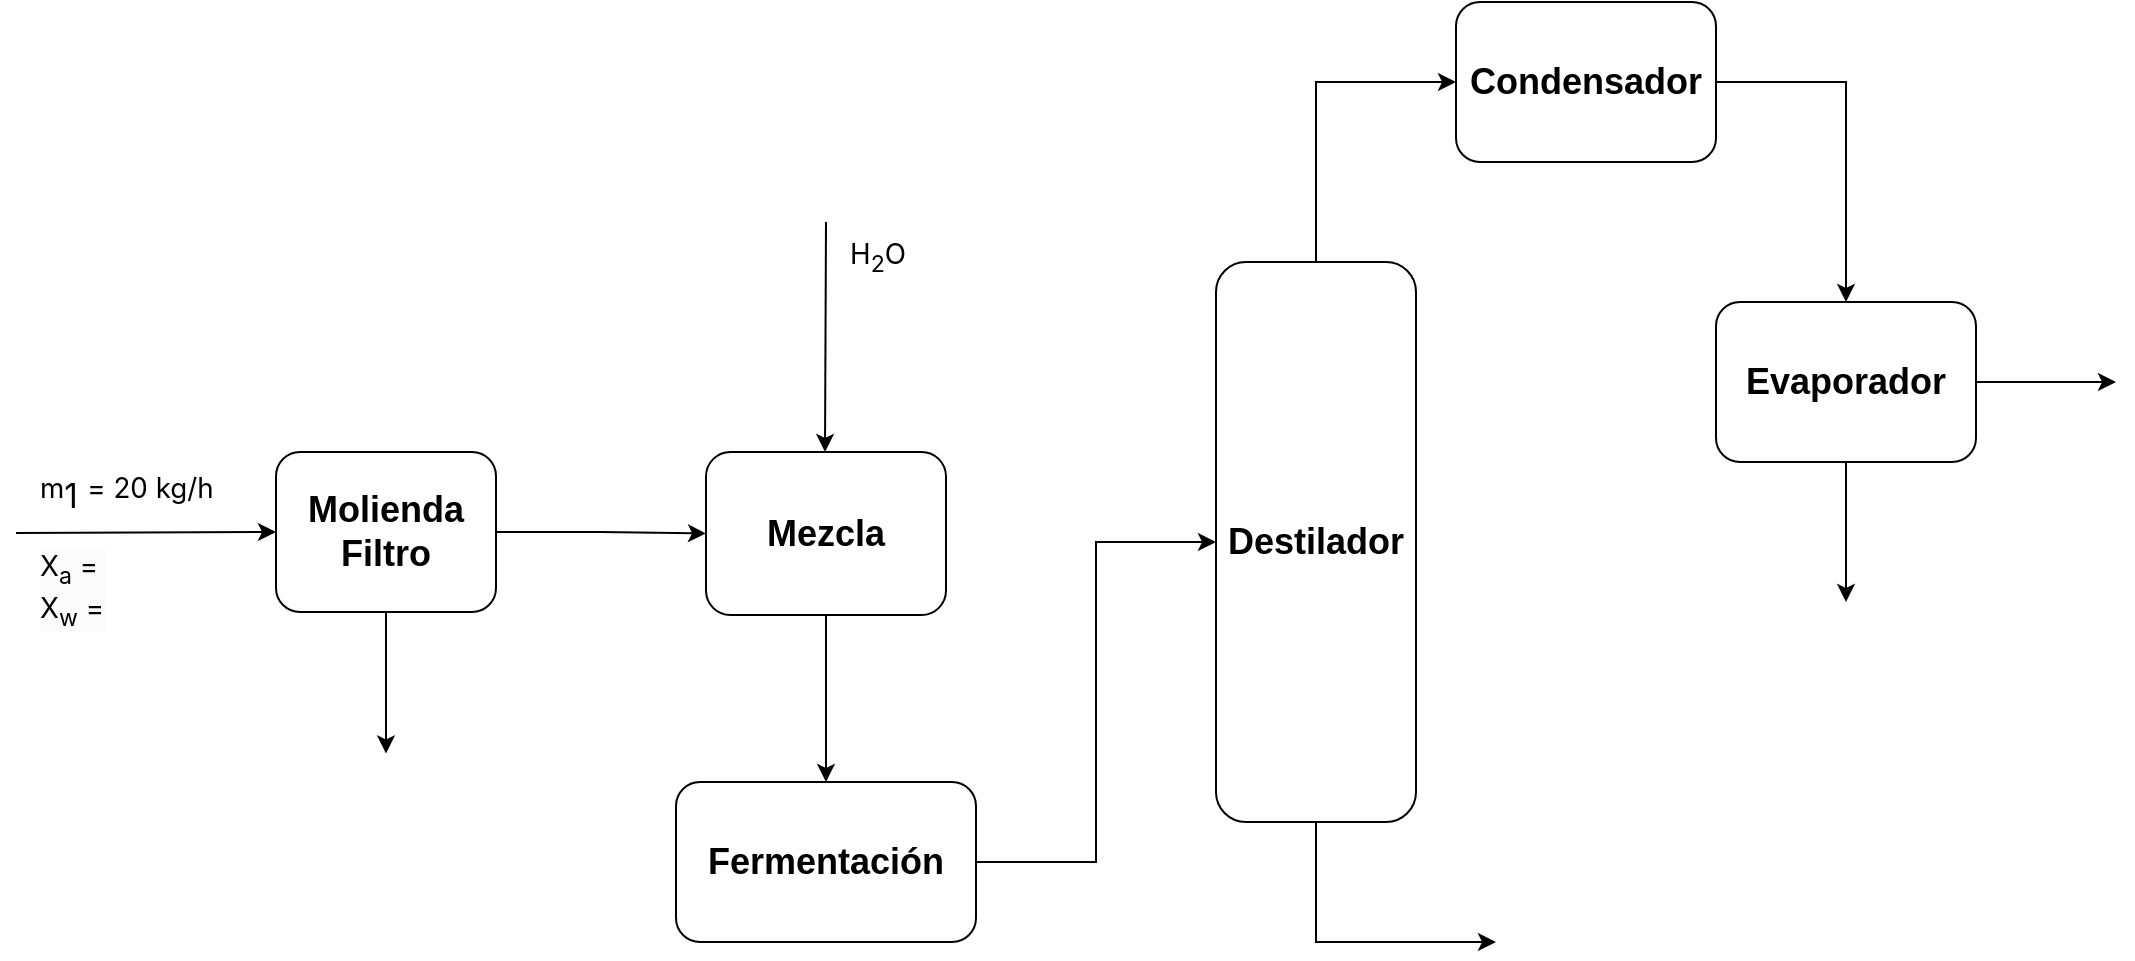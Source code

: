 <mxfile version="22.1.2" type="github">
  <diagram id="C5RBs43oDa-KdzZeNtuy" name="Page-1">
    <mxGraphModel dx="2204" dy="619" grid="1" gridSize="10" guides="1" tooltips="1" connect="1" arrows="1" fold="1" page="1" pageScale="1" pageWidth="1169" pageHeight="827" background="none" math="0" shadow="0">
      <root>
        <mxCell id="WIyWlLk6GJQsqaUBKTNV-0" />
        <mxCell id="WIyWlLk6GJQsqaUBKTNV-1" parent="WIyWlLk6GJQsqaUBKTNV-0" />
        <mxCell id="ZBG1v9317UTrwhxWU_h0-1" value="" style="edgeStyle=orthogonalEdgeStyle;rounded=0;orthogonalLoop=1;jettySize=auto;html=1;" parent="WIyWlLk6GJQsqaUBKTNV-1" source="xLHj4A0R8umowQJ4PUIH-1" target="ZBG1v9317UTrwhxWU_h0-0" edge="1">
          <mxGeometry relative="1" as="geometry" />
        </mxCell>
        <mxCell id="kc2aSsI8_Fk6eoUfhXqJ-1" value="&lt;h2&gt;Molienda Filtro&lt;/h2&gt;" style="rounded=1;whiteSpace=wrap;html=1;" parent="WIyWlLk6GJQsqaUBKTNV-1" vertex="1">
          <mxGeometry x="-450" y="785" width="110" height="80" as="geometry" />
        </mxCell>
        <mxCell id="kc2aSsI8_Fk6eoUfhXqJ-5" value="" style="endArrow=classic;html=1;rounded=1;entryX=0;entryY=0.5;entryDx=0;entryDy=0;" parent="WIyWlLk6GJQsqaUBKTNV-1" target="kc2aSsI8_Fk6eoUfhXqJ-1" edge="1">
          <mxGeometry width="50" height="50" relative="1" as="geometry">
            <mxPoint x="-580" y="825.5" as="sourcePoint" />
            <mxPoint x="-430" y="815" as="targetPoint" />
          </mxGeometry>
        </mxCell>
        <mxCell id="kc2aSsI8_Fk6eoUfhXqJ-6" value="&lt;div style=&quot;&quot;&gt;&lt;font data-font-src=&quot;https://fonts.googleapis.com/css?family=Inter&quot; face=&quot;Inter&quot;&gt;&lt;span style=&quot;font-size: 13.889px; background-color: initial;&quot;&gt;m&lt;/span&gt;&lt;sub style=&quot;background-color: initial;&quot;&gt;1&amp;nbsp;&lt;/sub&gt;&lt;span style=&quot;font-size: 13.889px; background-color: initial;&quot;&gt;= 20 kg/h&lt;/span&gt;&lt;/font&gt;&lt;/div&gt;" style="text;html=1;strokeColor=none;fillColor=none;align=left;verticalAlign=middle;whiteSpace=wrap;rounded=1;fontSize=20;fontFamily=Architects Daughter;" parent="WIyWlLk6GJQsqaUBKTNV-1" vertex="1">
          <mxGeometry x="-570" y="777" width="120" height="50" as="geometry" />
        </mxCell>
        <mxCell id="kc2aSsI8_Fk6eoUfhXqJ-7" value="" style="endArrow=classic;html=1;rounded=1;" parent="WIyWlLk6GJQsqaUBKTNV-1" edge="1">
          <mxGeometry width="50" height="50" relative="1" as="geometry">
            <mxPoint x="-175" y="670" as="sourcePoint" />
            <mxPoint x="-175.5" y="785" as="targetPoint" />
          </mxGeometry>
        </mxCell>
        <mxCell id="xLHj4A0R8umowQJ4PUIH-7" value="" style="edgeStyle=orthogonalEdgeStyle;rounded=0;orthogonalLoop=1;jettySize=auto;html=1;" edge="1" parent="WIyWlLk6GJQsqaUBKTNV-1" source="ZBG1v9317UTrwhxWU_h0-0" target="xLHj4A0R8umowQJ4PUIH-6">
          <mxGeometry relative="1" as="geometry" />
        </mxCell>
        <mxCell id="ZBG1v9317UTrwhxWU_h0-0" value="&lt;h2&gt;Fermentación&lt;/h2&gt;" style="whiteSpace=wrap;html=1;rounded=1;" parent="WIyWlLk6GJQsqaUBKTNV-1" vertex="1">
          <mxGeometry x="-250" y="950" width="150" height="80" as="geometry" />
        </mxCell>
        <mxCell id="DX2kd6wK3ul-yoWQucl5-0" value="&lt;div style=&quot;&quot;&gt;&lt;font face=&quot;Inter&quot;&gt;&lt;span style=&quot;font-size: 13.889px;&quot;&gt;H&lt;sub&gt;2&lt;/sub&gt;O&lt;/span&gt;&lt;/font&gt;&lt;/div&gt;" style="text;html=1;strokeColor=none;fillColor=none;align=left;verticalAlign=middle;whiteSpace=wrap;rounded=1;fontSize=20;fontFamily=Architects Daughter;" parent="WIyWlLk6GJQsqaUBKTNV-1" vertex="1">
          <mxGeometry x="-165" y="660" width="120" height="50" as="geometry" />
        </mxCell>
        <mxCell id="lFWNT0tJYZjPT6zYefMW-1" value="&lt;div style=&quot;border-color: var(--border-color); color: rgb(0, 0, 0); font-family: &amp;quot;Architects Daughter&amp;quot;; font-size: 13.889px; font-style: normal; font-variant-ligatures: normal; font-variant-caps: normal; font-weight: 400; letter-spacing: normal; orphans: 2; text-indent: 0px; text-transform: none; widows: 2; word-spacing: 0px; -webkit-text-stroke-width: 0px; background-color: rgb(251, 251, 251); text-decoration-thickness: initial; text-decoration-style: initial; text-decoration-color: initial; text-align: left;&quot;&gt;&lt;font face=&quot;Inter&quot; data-font-src=&quot;https://fonts.googleapis.com/css?family=Inter&quot; style=&quot;border-color: var(--border-color);&quot;&gt;&lt;span style=&quot;border-color: var(--border-color); font-size: 13.889px; background-color: initial;&quot;&gt;X&lt;/span&gt;&lt;sub style=&quot;border-color: var(--border-color); background-color: initial;&quot;&gt;a&lt;/sub&gt;&lt;span style=&quot;border-color: var(--border-color); font-size: 13.889px; background-color: initial;&quot;&gt;&lt;span&gt;&amp;nbsp;&lt;/span&gt;=&amp;nbsp;&lt;/span&gt;&lt;/font&gt;&lt;/div&gt;&lt;div style=&quot;border-color: var(--border-color); color: rgb(0, 0, 0); font-family: &amp;quot;Architects Daughter&amp;quot;; font-size: 13.889px; font-style: normal; font-variant-ligatures: normal; font-variant-caps: normal; font-weight: 400; letter-spacing: normal; orphans: 2; text-indent: 0px; text-transform: none; widows: 2; word-spacing: 0px; -webkit-text-stroke-width: 0px; background-color: rgb(251, 251, 251); text-decoration-thickness: initial; text-decoration-style: initial; text-decoration-color: initial; text-align: left;&quot;&gt;&lt;font face=&quot;Inter&quot; data-font-src=&quot;https://fonts.googleapis.com/css?family=Inter&quot; style=&quot;border-color: var(--border-color);&quot;&gt;&lt;span style=&quot;border-color: var(--border-color); font-size: 13.889px; background-color: initial;&quot;&gt;X&lt;sub style=&quot;border-color: var(--border-color);&quot;&gt;w&lt;/sub&gt;&lt;span&gt;&amp;nbsp;&lt;/span&gt;=&lt;/span&gt;&lt;/font&gt;&lt;/div&gt;" style="text;whiteSpace=wrap;html=1;" parent="WIyWlLk6GJQsqaUBKTNV-1" vertex="1">
          <mxGeometry x="-570" y="827" width="70" height="60" as="geometry" />
        </mxCell>
        <mxCell id="xLHj4A0R8umowQJ4PUIH-0" value="" style="edgeStyle=orthogonalEdgeStyle;rounded=0;orthogonalLoop=1;jettySize=auto;html=1;" edge="1" parent="WIyWlLk6GJQsqaUBKTNV-1" source="kc2aSsI8_Fk6eoUfhXqJ-1" target="xLHj4A0R8umowQJ4PUIH-1">
          <mxGeometry relative="1" as="geometry">
            <mxPoint x="-310" y="825" as="sourcePoint" />
            <mxPoint x="-70" y="825" as="targetPoint" />
          </mxGeometry>
        </mxCell>
        <mxCell id="xLHj4A0R8umowQJ4PUIH-1" value="&lt;h2&gt;Mezcla&lt;/h2&gt;" style="rounded=1;whiteSpace=wrap;html=1;" vertex="1" parent="WIyWlLk6GJQsqaUBKTNV-1">
          <mxGeometry x="-235" y="785" width="120" height="81.5" as="geometry" />
        </mxCell>
        <mxCell id="xLHj4A0R8umowQJ4PUIH-9" value="" style="edgeStyle=orthogonalEdgeStyle;rounded=0;orthogonalLoop=1;jettySize=auto;html=1;exitX=0.5;exitY=0;exitDx=0;exitDy=0;entryX=0;entryY=0.5;entryDx=0;entryDy=0;" edge="1" parent="WIyWlLk6GJQsqaUBKTNV-1" source="xLHj4A0R8umowQJ4PUIH-6" target="xLHj4A0R8umowQJ4PUIH-8">
          <mxGeometry relative="1" as="geometry" />
        </mxCell>
        <mxCell id="xLHj4A0R8umowQJ4PUIH-6" value="&lt;h2&gt;Destilador&lt;/h2&gt;" style="whiteSpace=wrap;html=1;rounded=1;" vertex="1" parent="WIyWlLk6GJQsqaUBKTNV-1">
          <mxGeometry x="20" y="690" width="100" height="280" as="geometry" />
        </mxCell>
        <mxCell id="xLHj4A0R8umowQJ4PUIH-15" value="" style="edgeStyle=orthogonalEdgeStyle;rounded=0;orthogonalLoop=1;jettySize=auto;html=1;exitX=1;exitY=0.5;exitDx=0;exitDy=0;entryX=0.5;entryY=0;entryDx=0;entryDy=0;" edge="1" parent="WIyWlLk6GJQsqaUBKTNV-1" source="xLHj4A0R8umowQJ4PUIH-8" target="xLHj4A0R8umowQJ4PUIH-14">
          <mxGeometry relative="1" as="geometry" />
        </mxCell>
        <mxCell id="xLHj4A0R8umowQJ4PUIH-8" value="&lt;h2&gt;Condensador&lt;/h2&gt;" style="whiteSpace=wrap;html=1;rounded=1;" vertex="1" parent="WIyWlLk6GJQsqaUBKTNV-1">
          <mxGeometry x="140" y="560" width="130" height="80" as="geometry" />
        </mxCell>
        <mxCell id="xLHj4A0R8umowQJ4PUIH-13" value="" style="endArrow=classic;html=1;rounded=0;" edge="1" parent="WIyWlLk6GJQsqaUBKTNV-1" source="xLHj4A0R8umowQJ4PUIH-6">
          <mxGeometry width="50" height="50" relative="1" as="geometry">
            <mxPoint x="85" y="1020" as="sourcePoint" />
            <mxPoint x="160" y="1030" as="targetPoint" />
            <Array as="points">
              <mxPoint x="70" y="1030" />
            </Array>
          </mxGeometry>
        </mxCell>
        <mxCell id="xLHj4A0R8umowQJ4PUIH-14" value="&lt;h2&gt;Evaporador&lt;/h2&gt;" style="whiteSpace=wrap;html=1;rounded=1;" vertex="1" parent="WIyWlLk6GJQsqaUBKTNV-1">
          <mxGeometry x="270" y="710" width="130" height="80" as="geometry" />
        </mxCell>
        <mxCell id="xLHj4A0R8umowQJ4PUIH-18" value="" style="endArrow=classic;html=1;rounded=0;" edge="1" parent="WIyWlLk6GJQsqaUBKTNV-1" source="xLHj4A0R8umowQJ4PUIH-14">
          <mxGeometry width="50" height="50" relative="1" as="geometry">
            <mxPoint x="410" y="800" as="sourcePoint" />
            <mxPoint x="470" y="750" as="targetPoint" />
          </mxGeometry>
        </mxCell>
        <mxCell id="xLHj4A0R8umowQJ4PUIH-19" value="" style="endArrow=classic;html=1;rounded=0;" edge="1" parent="WIyWlLk6GJQsqaUBKTNV-1" source="xLHj4A0R8umowQJ4PUIH-14">
          <mxGeometry width="50" height="50" relative="1" as="geometry">
            <mxPoint x="340" y="840" as="sourcePoint" />
            <mxPoint x="335" y="860" as="targetPoint" />
          </mxGeometry>
        </mxCell>
        <mxCell id="xLHj4A0R8umowQJ4PUIH-20" value="" style="endArrow=classic;html=1;rounded=0;" edge="1" parent="WIyWlLk6GJQsqaUBKTNV-1" source="kc2aSsI8_Fk6eoUfhXqJ-1">
          <mxGeometry width="50" height="50" relative="1" as="geometry">
            <mxPoint x="-395" y="915" as="sourcePoint" />
            <mxPoint x="-395" y="935.711" as="targetPoint" />
          </mxGeometry>
        </mxCell>
      </root>
    </mxGraphModel>
  </diagram>
</mxfile>
